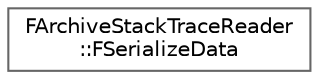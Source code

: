 digraph "Graphical Class Hierarchy"
{
 // INTERACTIVE_SVG=YES
 // LATEX_PDF_SIZE
  bgcolor="transparent";
  edge [fontname=Helvetica,fontsize=10,labelfontname=Helvetica,labelfontsize=10];
  node [fontname=Helvetica,fontsize=10,shape=box,height=0.2,width=0.4];
  rankdir="LR";
  Node0 [id="Node000000",label="FArchiveStackTraceReader\l::FSerializeData",height=0.2,width=0.4,color="grey40", fillcolor="white", style="filled",URL="$dd/d4b/structFArchiveStackTraceReader_1_1FSerializeData.html",tooltip=" "];
}
